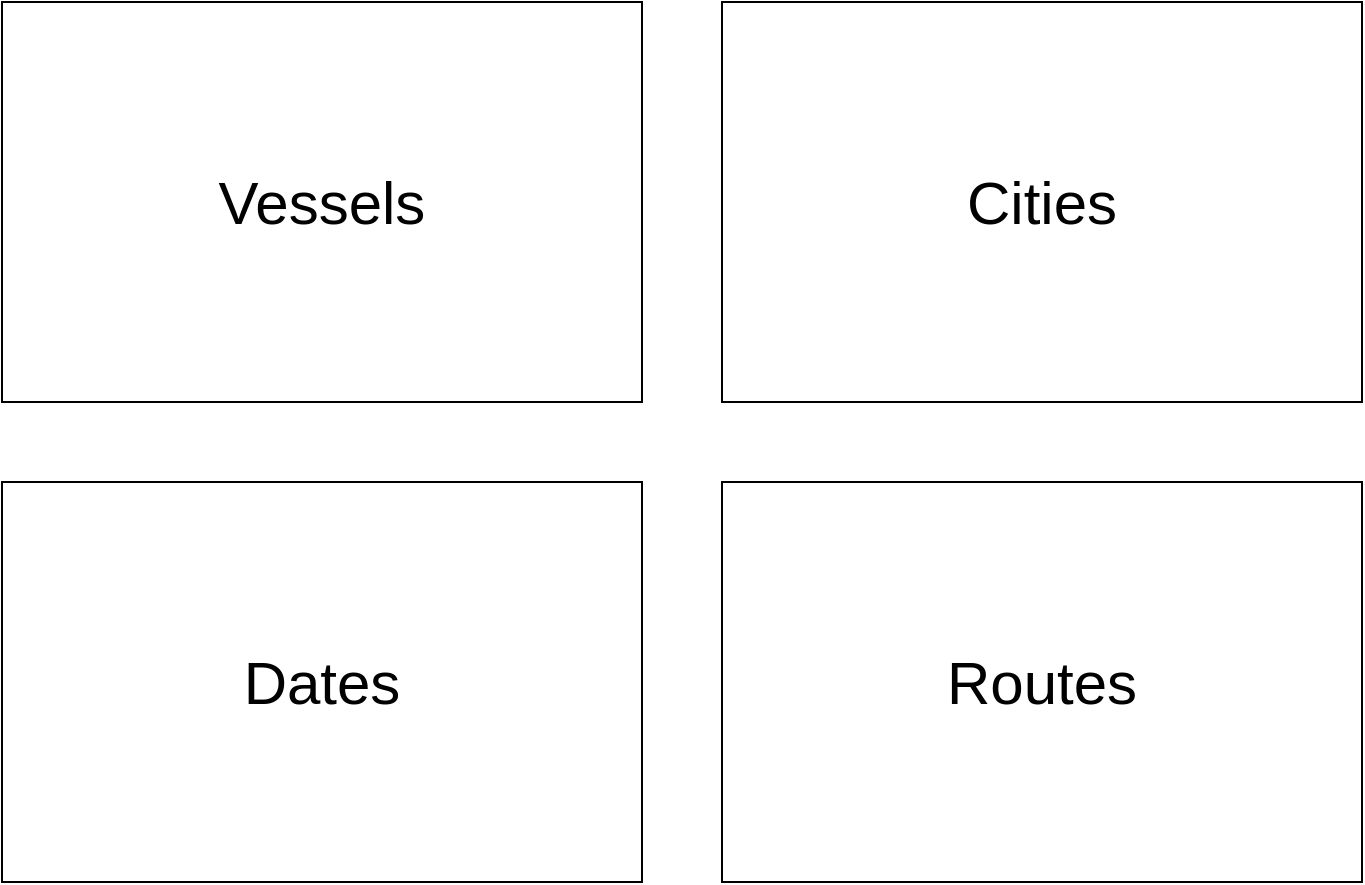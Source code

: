 <mxfile version="22.0.8" type="github">
  <diagram id="R2lEEEUBdFMjLlhIrx00" name="Page-1">
    <mxGraphModel dx="1430" dy="801" grid="1" gridSize="10" guides="1" tooltips="1" connect="1" arrows="1" fold="1" page="1" pageScale="1" pageWidth="850" pageHeight="1100" math="0" shadow="0" extFonts="Permanent Marker^https://fonts.googleapis.com/css?family=Permanent+Marker">
      <root>
        <mxCell id="0" />
        <mxCell id="1" parent="0" />
        <mxCell id="ipcIA9Gu2kkzTRT3-YgF-2" value="&lt;font style=&quot;font-size: 30px;&quot;&gt;Vessels&lt;/font&gt;" style="rounded=0;whiteSpace=wrap;html=1;" vertex="1" parent="1">
          <mxGeometry x="80" y="190" width="320" height="200" as="geometry" />
        </mxCell>
        <mxCell id="ipcIA9Gu2kkzTRT3-YgF-3" value="&lt;font style=&quot;font-size: 30px;&quot;&gt;Cities&lt;/font&gt;" style="rounded=0;whiteSpace=wrap;html=1;" vertex="1" parent="1">
          <mxGeometry x="440" y="190" width="320" height="200" as="geometry" />
        </mxCell>
        <mxCell id="ipcIA9Gu2kkzTRT3-YgF-4" value="&lt;font style=&quot;font-size: 30px;&quot;&gt;Dates&lt;/font&gt;" style="rounded=0;whiteSpace=wrap;html=1;" vertex="1" parent="1">
          <mxGeometry x="80" y="430" width="320" height="200" as="geometry" />
        </mxCell>
        <mxCell id="ipcIA9Gu2kkzTRT3-YgF-5" value="&lt;font style=&quot;font-size: 30px;&quot;&gt;Routes&lt;/font&gt;" style="rounded=0;whiteSpace=wrap;html=1;" vertex="1" parent="1">
          <mxGeometry x="440" y="430" width="320" height="200" as="geometry" />
        </mxCell>
      </root>
    </mxGraphModel>
  </diagram>
</mxfile>
